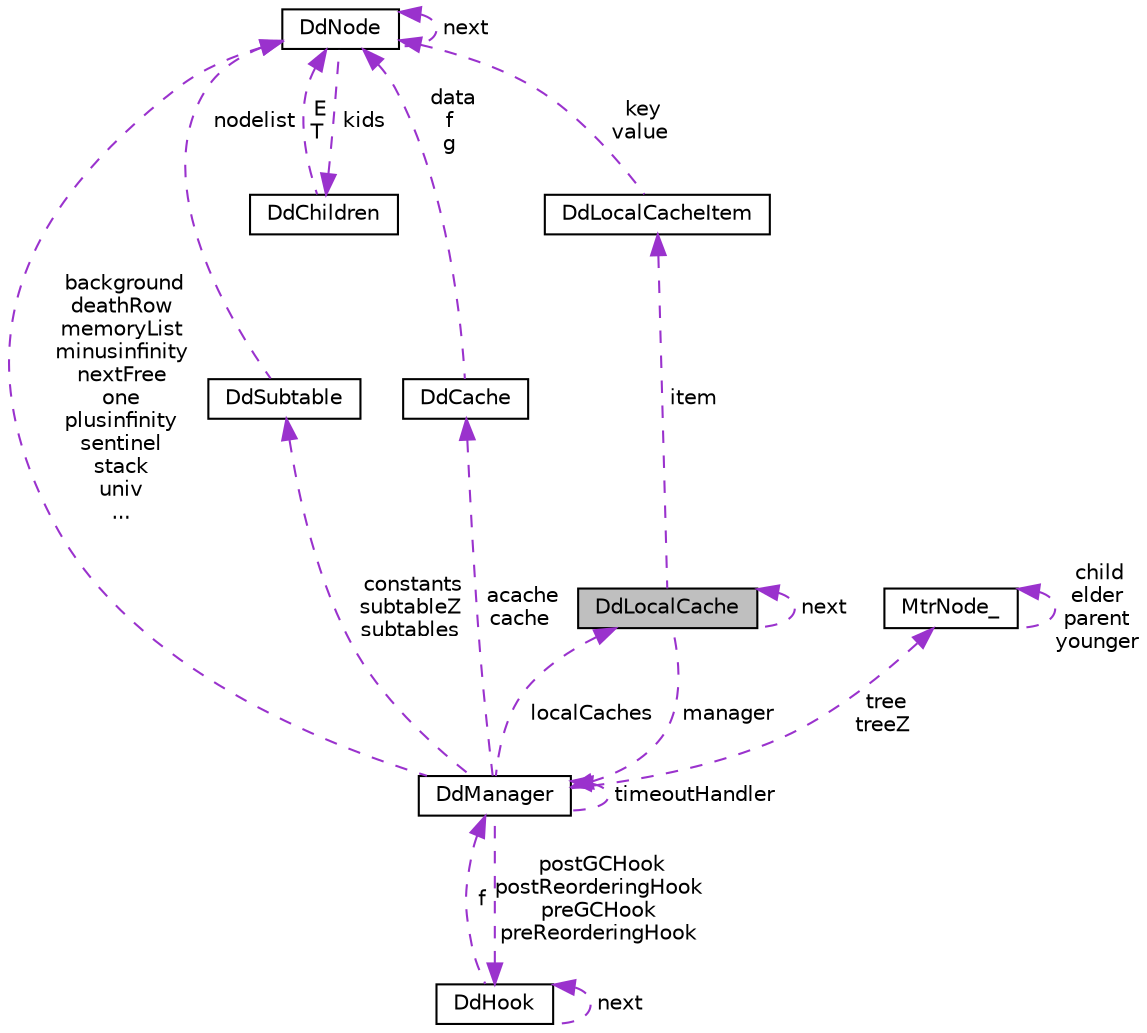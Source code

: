 digraph "DdLocalCache"
{
 // LATEX_PDF_SIZE
  edge [fontname="Helvetica",fontsize="10",labelfontname="Helvetica",labelfontsize="10"];
  node [fontname="Helvetica",fontsize="10",shape=record];
  Node1 [label="DdLocalCache",height=0.2,width=0.4,color="black", fillcolor="grey75", style="filled", fontcolor="black",tooltip="Local cache."];
  Node1 -> Node1 [dir="back",color="darkorchid3",fontsize="10",style="dashed",label=" next" ,fontname="Helvetica"];
  Node2 -> Node1 [dir="back",color="darkorchid3",fontsize="10",style="dashed",label=" manager" ,fontname="Helvetica"];
  Node2 [label="DdManager",height=0.2,width=0.4,color="black", fillcolor="white", style="filled",URL="$structDdManager.html",tooltip="Specialized DD symbol table."];
  Node2 -> Node2 [dir="back",color="darkorchid3",fontsize="10",style="dashed",label=" timeoutHandler" ,fontname="Helvetica"];
  Node1 -> Node2 [dir="back",color="darkorchid3",fontsize="10",style="dashed",label=" localCaches" ,fontname="Helvetica"];
  Node3 -> Node2 [dir="back",color="darkorchid3",fontsize="10",style="dashed",label=" constants\nsubtableZ\nsubtables" ,fontname="Helvetica"];
  Node3 [label="DdSubtable",height=0.2,width=0.4,color="black", fillcolor="white", style="filled",URL="$structDdSubtable.html",tooltip="Subtable for one index."];
  Node4 -> Node3 [dir="back",color="darkorchid3",fontsize="10",style="dashed",label=" nodelist" ,fontname="Helvetica"];
  Node4 [label="DdNode",height=0.2,width=0.4,color="black", fillcolor="white", style="filled",URL="$structDdNode.html",tooltip="Decision diagram node."];
  Node5 -> Node4 [dir="back",color="darkorchid3",fontsize="10",style="dashed",label=" kids" ,fontname="Helvetica"];
  Node5 [label="DdChildren",height=0.2,width=0.4,color="black", fillcolor="white", style="filled",URL="$structDdChildren.html",tooltip="The two children of a non-terminal node."];
  Node4 -> Node5 [dir="back",color="darkorchid3",fontsize="10",style="dashed",label=" E\nT" ,fontname="Helvetica"];
  Node4 -> Node4 [dir="back",color="darkorchid3",fontsize="10",style="dashed",label=" next" ,fontname="Helvetica"];
  Node6 -> Node2 [dir="back",color="darkorchid3",fontsize="10",style="dashed",label=" tree\ntreeZ" ,fontname="Helvetica"];
  Node6 [label="MtrNode_",height=0.2,width=0.4,color="black", fillcolor="white", style="filled",URL="$structMtrNode__.html",tooltip="multi-way tree node."];
  Node6 -> Node6 [dir="back",color="darkorchid3",fontsize="10",style="dashed",label=" child\nelder\nparent\nyounger" ,fontname="Helvetica"];
  Node7 -> Node2 [dir="back",color="darkorchid3",fontsize="10",style="dashed",label=" acache\ncache" ,fontname="Helvetica"];
  Node7 [label="DdCache",height=0.2,width=0.4,color="black", fillcolor="white", style="filled",URL="$structDdCache.html",tooltip="Computed table."];
  Node4 -> Node7 [dir="back",color="darkorchid3",fontsize="10",style="dashed",label=" data\nf\ng" ,fontname="Helvetica"];
  Node4 -> Node2 [dir="back",color="darkorchid3",fontsize="10",style="dashed",label=" background\ndeathRow\nmemoryList\nminusinfinity\nnextFree\none\nplusinfinity\nsentinel\nstack\nuniv\n..." ,fontname="Helvetica"];
  Node8 -> Node2 [dir="back",color="darkorchid3",fontsize="10",style="dashed",label=" postGCHook\npostReorderingHook\npreGCHook\npreReorderingHook" ,fontname="Helvetica"];
  Node8 [label="DdHook",height=0.2,width=0.4,color="black", fillcolor="white", style="filled",URL="$structDdHook.html",tooltip="CUDD hook."];
  Node2 -> Node8 [dir="back",color="darkorchid3",fontsize="10",style="dashed",label=" f" ,fontname="Helvetica"];
  Node8 -> Node8 [dir="back",color="darkorchid3",fontsize="10",style="dashed",label=" next" ,fontname="Helvetica"];
  Node9 -> Node1 [dir="back",color="darkorchid3",fontsize="10",style="dashed",label=" item" ,fontname="Helvetica"];
  Node9 [label="DdLocalCacheItem",height=0.2,width=0.4,color="black", fillcolor="white", style="filled",URL="$structDdLocalCacheItem.html",tooltip="Generic local cache item."];
  Node4 -> Node9 [dir="back",color="darkorchid3",fontsize="10",style="dashed",label=" key\nvalue" ,fontname="Helvetica"];
}
